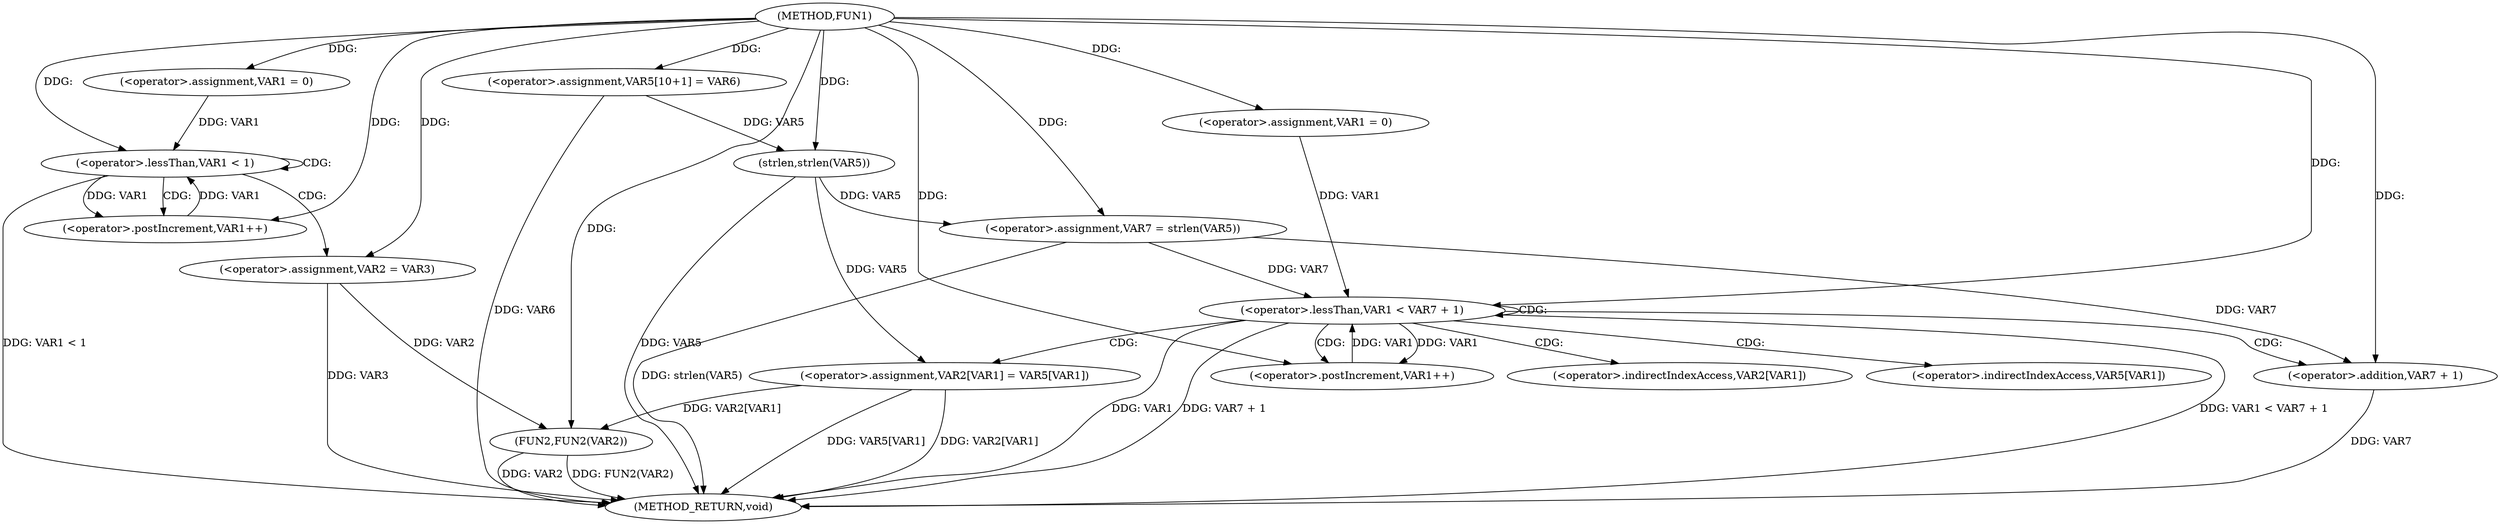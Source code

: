 digraph FUN1 {  
"1000100" [label = "(METHOD,FUN1)" ]
"1000151" [label = "(METHOD_RETURN,void)" ]
"1000107" [label = "(<operator>.assignment,VAR1 = 0)" ]
"1000110" [label = "(<operator>.lessThan,VAR1 < 1)" ]
"1000113" [label = "(<operator>.postIncrement,VAR1++)" ]
"1000116" [label = "(<operator>.assignment,VAR2 = VAR3)" ]
"1000121" [label = "(<operator>.assignment,VAR5[10+1] = VAR6)" ]
"1000126" [label = "(<operator>.assignment,VAR7 = strlen(VAR5))" ]
"1000128" [label = "(strlen,strlen(VAR5))" ]
"1000131" [label = "(<operator>.assignment,VAR1 = 0)" ]
"1000134" [label = "(<operator>.lessThan,VAR1 < VAR7 + 1)" ]
"1000136" [label = "(<operator>.addition,VAR7 + 1)" ]
"1000139" [label = "(<operator>.postIncrement,VAR1++)" ]
"1000142" [label = "(<operator>.assignment,VAR2[VAR1] = VAR5[VAR1])" ]
"1000149" [label = "(FUN2,FUN2(VAR2))" ]
"1000143" [label = "(<operator>.indirectIndexAccess,VAR2[VAR1])" ]
"1000146" [label = "(<operator>.indirectIndexAccess,VAR5[VAR1])" ]
  "1000149" -> "1000151"  [ label = "DDG: FUN2(VAR2)"] 
  "1000116" -> "1000151"  [ label = "DDG: VAR3"] 
  "1000149" -> "1000151"  [ label = "DDG: VAR2"] 
  "1000126" -> "1000151"  [ label = "DDG: strlen(VAR5)"] 
  "1000142" -> "1000151"  [ label = "DDG: VAR5[VAR1]"] 
  "1000136" -> "1000151"  [ label = "DDG: VAR7"] 
  "1000121" -> "1000151"  [ label = "DDG: VAR6"] 
  "1000128" -> "1000151"  [ label = "DDG: VAR5"] 
  "1000134" -> "1000151"  [ label = "DDG: VAR1 < VAR7 + 1"] 
  "1000134" -> "1000151"  [ label = "DDG: VAR1"] 
  "1000110" -> "1000151"  [ label = "DDG: VAR1 < 1"] 
  "1000142" -> "1000151"  [ label = "DDG: VAR2[VAR1]"] 
  "1000134" -> "1000151"  [ label = "DDG: VAR7 + 1"] 
  "1000100" -> "1000107"  [ label = "DDG: "] 
  "1000107" -> "1000110"  [ label = "DDG: VAR1"] 
  "1000113" -> "1000110"  [ label = "DDG: VAR1"] 
  "1000100" -> "1000110"  [ label = "DDG: "] 
  "1000110" -> "1000113"  [ label = "DDG: VAR1"] 
  "1000100" -> "1000113"  [ label = "DDG: "] 
  "1000100" -> "1000116"  [ label = "DDG: "] 
  "1000100" -> "1000121"  [ label = "DDG: "] 
  "1000128" -> "1000126"  [ label = "DDG: VAR5"] 
  "1000100" -> "1000126"  [ label = "DDG: "] 
  "1000121" -> "1000128"  [ label = "DDG: VAR5"] 
  "1000100" -> "1000128"  [ label = "DDG: "] 
  "1000100" -> "1000131"  [ label = "DDG: "] 
  "1000131" -> "1000134"  [ label = "DDG: VAR1"] 
  "1000139" -> "1000134"  [ label = "DDG: VAR1"] 
  "1000100" -> "1000134"  [ label = "DDG: "] 
  "1000126" -> "1000134"  [ label = "DDG: VAR7"] 
  "1000126" -> "1000136"  [ label = "DDG: VAR7"] 
  "1000100" -> "1000136"  [ label = "DDG: "] 
  "1000134" -> "1000139"  [ label = "DDG: VAR1"] 
  "1000100" -> "1000139"  [ label = "DDG: "] 
  "1000128" -> "1000142"  [ label = "DDG: VAR5"] 
  "1000116" -> "1000149"  [ label = "DDG: VAR2"] 
  "1000142" -> "1000149"  [ label = "DDG: VAR2[VAR1]"] 
  "1000100" -> "1000149"  [ label = "DDG: "] 
  "1000110" -> "1000110"  [ label = "CDG: "] 
  "1000110" -> "1000116"  [ label = "CDG: "] 
  "1000110" -> "1000113"  [ label = "CDG: "] 
  "1000134" -> "1000142"  [ label = "CDG: "] 
  "1000134" -> "1000139"  [ label = "CDG: "] 
  "1000134" -> "1000146"  [ label = "CDG: "] 
  "1000134" -> "1000143"  [ label = "CDG: "] 
  "1000134" -> "1000136"  [ label = "CDG: "] 
  "1000134" -> "1000134"  [ label = "CDG: "] 
}
